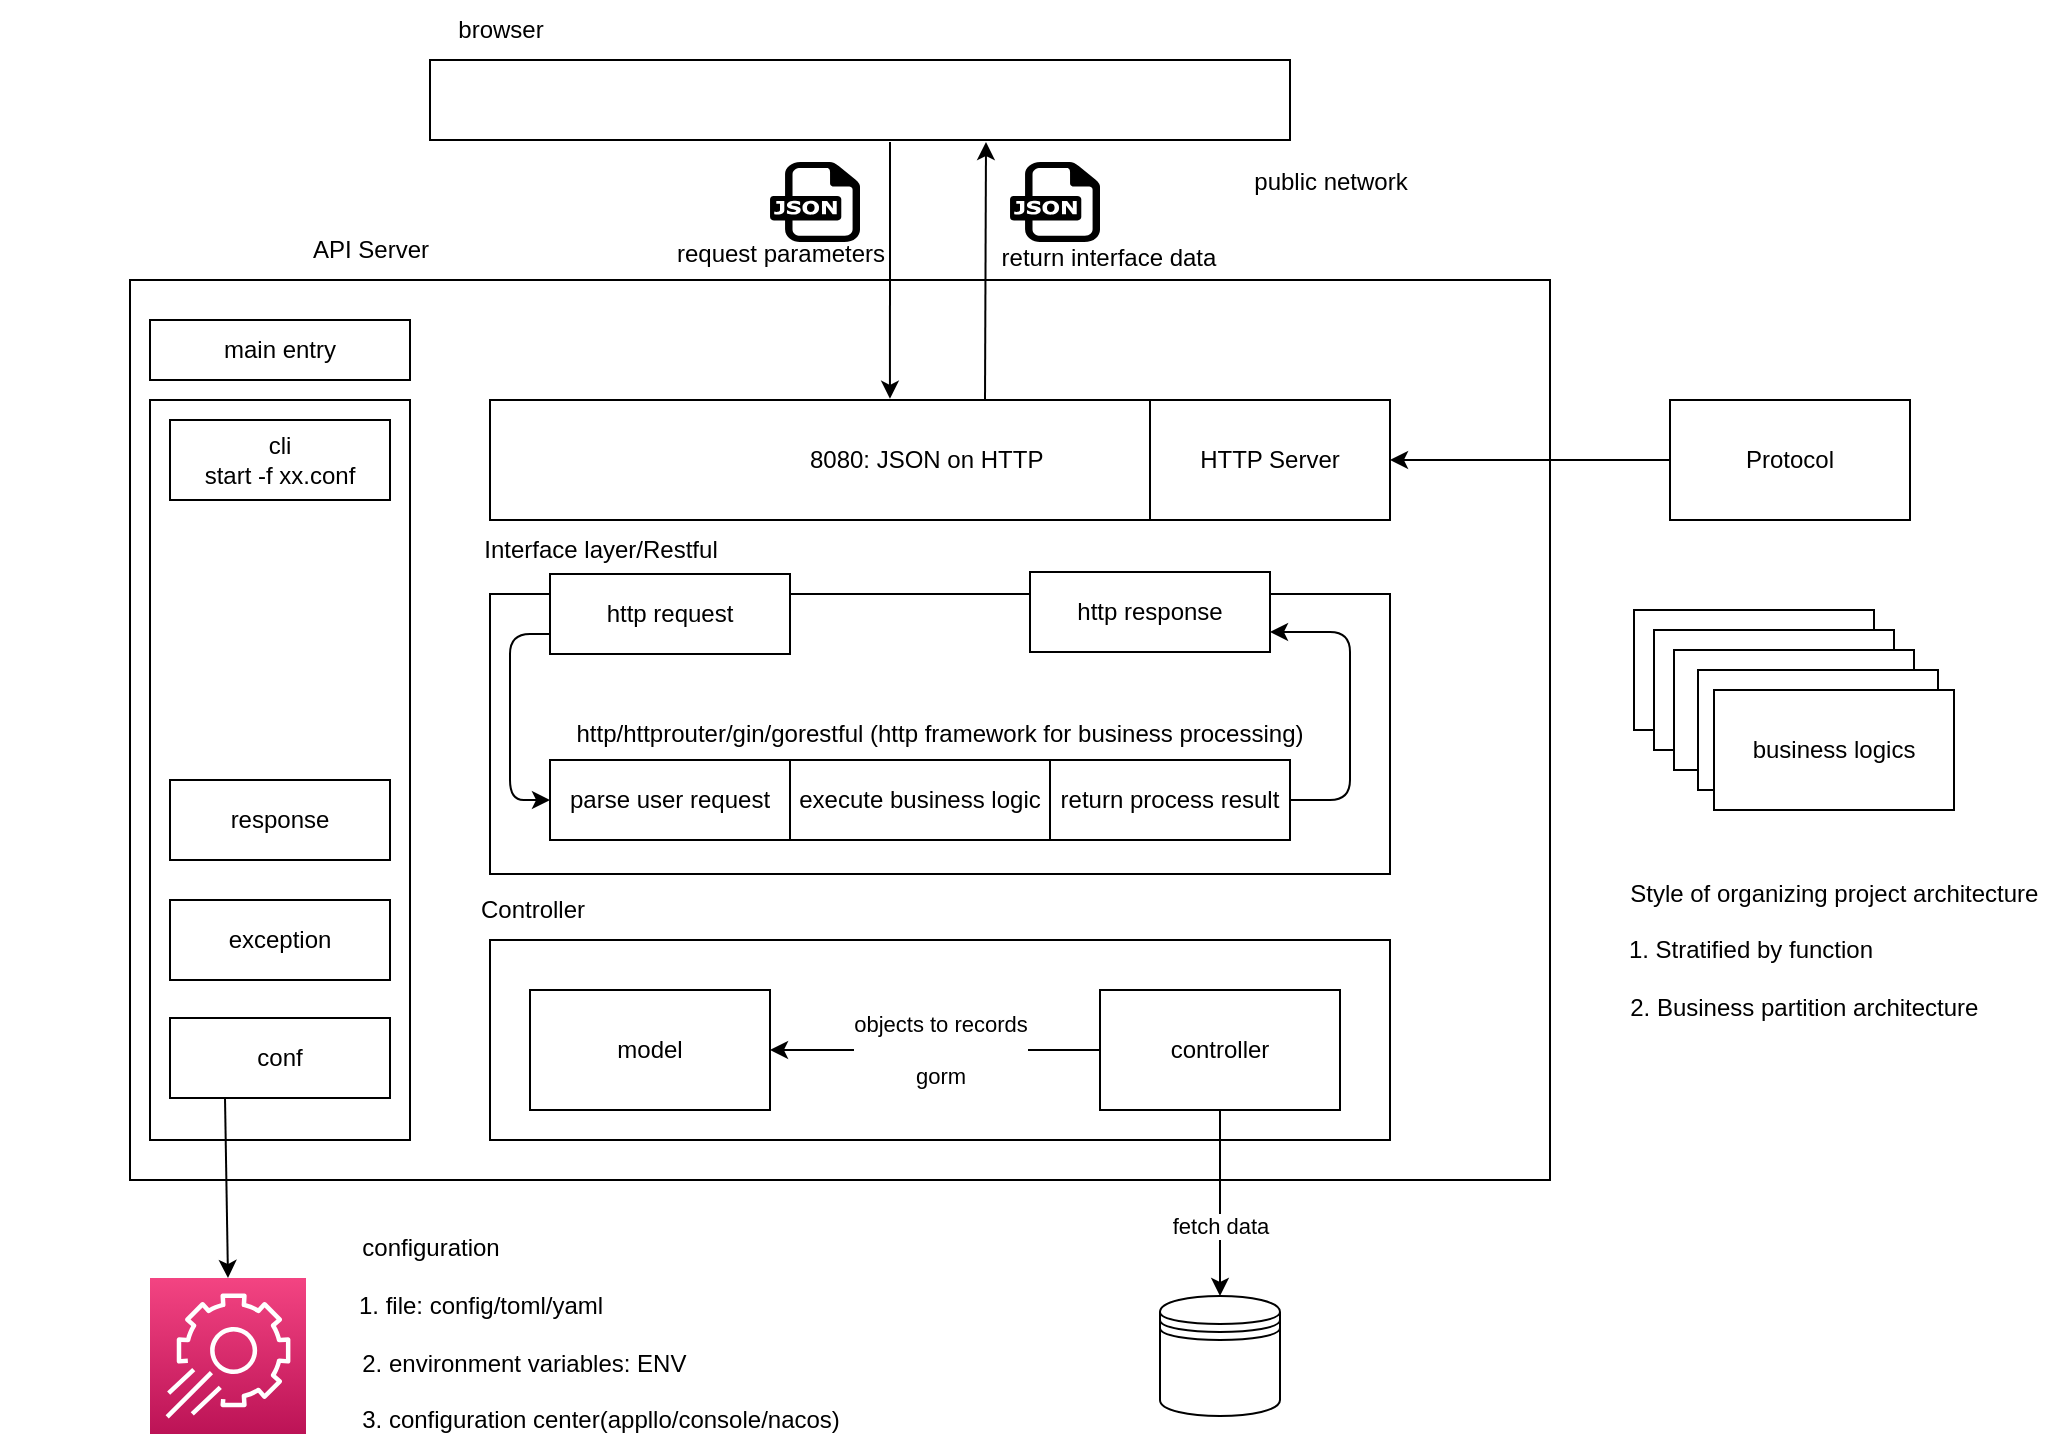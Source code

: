 <mxfile>
    <diagram id="UKt4A4ekLIV5jwVk-Fml" name="Page-1">
        <mxGraphModel dx="1913" dy="571" grid="1" gridSize="10" guides="1" tooltips="1" connect="1" arrows="1" fold="1" page="1" pageScale="1" pageWidth="1169" pageHeight="827" background="none" math="0" shadow="0">
            <root>
                <mxCell id="0"/>
                <mxCell id="1" parent="0"/>
                <mxCell id="4" value="" style="rounded=0;whiteSpace=wrap;html=1;" parent="1" vertex="1">
                    <mxGeometry x="30" y="219" width="710" height="450" as="geometry"/>
                </mxCell>
                <mxCell id="13" value="http/httprouter/gin/gorestful (http framework for business processing)" style="rounded=0;whiteSpace=wrap;html=1;" parent="1" vertex="1">
                    <mxGeometry x="210" y="376" width="450" height="140" as="geometry"/>
                </mxCell>
                <mxCell id="2" value="" style="rounded=0;whiteSpace=wrap;html=1;" parent="1" vertex="1">
                    <mxGeometry x="180" y="109" width="430" height="40" as="geometry"/>
                </mxCell>
                <mxCell id="3" value="browser" style="text;html=1;align=center;verticalAlign=middle;resizable=0;points=[];autosize=1;strokeColor=none;fillColor=none;" parent="1" vertex="1">
                    <mxGeometry x="180" y="79" width="70" height="30" as="geometry"/>
                </mxCell>
                <mxCell id="5" value="main entry" style="rounded=0;whiteSpace=wrap;html=1;" parent="1" vertex="1">
                    <mxGeometry x="40" y="239" width="130" height="30" as="geometry"/>
                </mxCell>
                <mxCell id="6" value="" style="rounded=0;whiteSpace=wrap;html=1;" parent="1" vertex="1">
                    <mxGeometry x="40" y="279" width="130" height="370" as="geometry"/>
                </mxCell>
                <mxCell id="7" value="&amp;nbsp; &amp;nbsp; &amp;nbsp; &amp;nbsp; &amp;nbsp; &amp;nbsp; &amp;nbsp; &amp;nbsp; &amp;nbsp; &amp;nbsp; &amp;nbsp; &amp;nbsp; &amp;nbsp; &amp;nbsp; &amp;nbsp; &amp;nbsp; 8080: JSON on HTTP" style="rounded=0;whiteSpace=wrap;html=1;" parent="1" vertex="1">
                    <mxGeometry x="210" y="279" width="330" height="60" as="geometry"/>
                </mxCell>
                <mxCell id="8" value="http request" style="rounded=0;whiteSpace=wrap;html=1;" parent="1" vertex="1">
                    <mxGeometry x="240" y="366" width="120" height="40" as="geometry"/>
                </mxCell>
                <mxCell id="9" value="http response" style="rounded=0;whiteSpace=wrap;html=1;" parent="1" vertex="1">
                    <mxGeometry x="480" y="365" width="120" height="40" as="geometry"/>
                </mxCell>
                <mxCell id="10" value="parse user request" style="rounded=0;whiteSpace=wrap;html=1;" parent="1" vertex="1">
                    <mxGeometry x="240" y="459" width="120" height="40" as="geometry"/>
                </mxCell>
                <mxCell id="11" value="execute business logic" style="rounded=0;whiteSpace=wrap;html=1;" parent="1" vertex="1">
                    <mxGeometry x="360" y="459" width="130" height="40" as="geometry"/>
                </mxCell>
                <mxCell id="12" value="return process result" style="rounded=0;whiteSpace=wrap;html=1;" parent="1" vertex="1">
                    <mxGeometry x="490" y="459" width="120" height="40" as="geometry"/>
                </mxCell>
                <mxCell id="14" value="" style="rounded=0;whiteSpace=wrap;html=1;" parent="1" vertex="1">
                    <mxGeometry x="210" y="549" width="450" height="100" as="geometry"/>
                </mxCell>
                <mxCell id="15" value="model" style="rounded=0;whiteSpace=wrap;html=1;" parent="1" vertex="1">
                    <mxGeometry x="230" y="574" width="120" height="60" as="geometry"/>
                </mxCell>
                <mxCell id="16" value="controller" style="rounded=0;whiteSpace=wrap;html=1;" parent="1" vertex="1">
                    <mxGeometry x="515" y="574" width="120" height="60" as="geometry"/>
                </mxCell>
                <mxCell id="17" value="" style="shape=datastore;whiteSpace=wrap;html=1;" parent="1" vertex="1">
                    <mxGeometry x="545" y="727" width="60" height="60" as="geometry"/>
                </mxCell>
                <mxCell id="20" value="cli&lt;br&gt;start -f xx.conf" style="rounded=0;whiteSpace=wrap;html=1;" parent="1" vertex="1">
                    <mxGeometry x="50" y="289" width="110" height="40" as="geometry"/>
                </mxCell>
                <mxCell id="22" value="response" style="rounded=0;whiteSpace=wrap;html=1;" parent="1" vertex="1">
                    <mxGeometry x="50" y="469" width="110" height="40" as="geometry"/>
                </mxCell>
                <mxCell id="23" value="exception" style="rounded=0;whiteSpace=wrap;html=1;" parent="1" vertex="1">
                    <mxGeometry x="50" y="529" width="110" height="40" as="geometry"/>
                </mxCell>
                <mxCell id="24" value="conf" style="rounded=0;whiteSpace=wrap;html=1;" parent="1" vertex="1">
                    <mxGeometry x="50" y="588" width="110" height="40" as="geometry"/>
                </mxCell>
                <mxCell id="25" value="HTTP Server" style="rounded=0;whiteSpace=wrap;html=1;" parent="1" vertex="1">
                    <mxGeometry x="540" y="279" width="120" height="60" as="geometry"/>
                </mxCell>
                <mxCell id="27" value="API Server" style="text;html=1;align=center;verticalAlign=middle;resizable=0;points=[];autosize=1;strokeColor=none;fillColor=none;" parent="1" vertex="1">
                    <mxGeometry x="110" y="189" width="80" height="30" as="geometry"/>
                </mxCell>
                <mxCell id="28" value="" style="endArrow=classic;html=1;entryX=1;entryY=0.75;entryDx=0;entryDy=0;exitX=1;exitY=0.5;exitDx=0;exitDy=0;" parent="1" source="12" target="9" edge="1">
                    <mxGeometry width="50" height="50" relative="1" as="geometry">
                        <mxPoint x="370" y="399" as="sourcePoint"/>
                        <mxPoint x="420" y="349" as="targetPoint"/>
                        <Array as="points">
                            <mxPoint x="640" y="479"/>
                            <mxPoint x="640" y="429"/>
                            <mxPoint x="640" y="395"/>
                        </Array>
                    </mxGeometry>
                </mxCell>
                <mxCell id="29" value="" style="endArrow=classic;html=1;exitX=0;exitY=0.75;exitDx=0;exitDy=0;entryX=0;entryY=0.5;entryDx=0;entryDy=0;" parent="1" source="8" target="10" edge="1">
                    <mxGeometry width="50" height="50" relative="1" as="geometry">
                        <mxPoint x="370" y="399" as="sourcePoint"/>
                        <mxPoint x="420" y="349" as="targetPoint"/>
                        <Array as="points">
                            <mxPoint x="220" y="396"/>
                            <mxPoint x="220" y="429"/>
                            <mxPoint x="220" y="479"/>
                        </Array>
                    </mxGeometry>
                </mxCell>
                <mxCell id="30" value="Interface layer/Restful" style="text;html=1;align=center;verticalAlign=middle;resizable=0;points=[];autosize=1;strokeColor=none;fillColor=none;" parent="1" vertex="1">
                    <mxGeometry x="195" y="339" width="140" height="30" as="geometry"/>
                </mxCell>
                <mxCell id="31" value="Controller" style="text;html=1;align=center;verticalAlign=middle;resizable=0;points=[];autosize=1;strokeColor=none;fillColor=none;" parent="1" vertex="1">
                    <mxGeometry x="191" y="519" width="80" height="30" as="geometry"/>
                </mxCell>
                <mxCell id="32" value="" style="endArrow=classic;html=1;exitX=0;exitY=0.5;exitDx=0;exitDy=0;" parent="1" source="16" target="15" edge="1">
                    <mxGeometry width="50" height="50" relative="1" as="geometry">
                        <mxPoint x="370" y="499" as="sourcePoint"/>
                        <mxPoint x="420" y="449" as="targetPoint"/>
                    </mxGeometry>
                </mxCell>
                <mxCell id="34" value="objects to records&lt;br&gt;&lt;br&gt;gorm" style="edgeLabel;html=1;align=center;verticalAlign=middle;resizable=0;points=[];" parent="32" vertex="1" connectable="0">
                    <mxGeometry x="0.282" relative="1" as="geometry">
                        <mxPoint x="26" as="offset"/>
                    </mxGeometry>
                </mxCell>
                <mxCell id="35" value="public network" style="text;html=1;align=center;verticalAlign=middle;resizable=0;points=[];autosize=1;strokeColor=none;fillColor=none;" parent="1" vertex="1">
                    <mxGeometry x="580" y="155" width="100" height="30" as="geometry"/>
                </mxCell>
                <mxCell id="36" value="" style="sketch=0;points=[[0,0,0],[0.25,0,0],[0.5,0,0],[0.75,0,0],[1,0,0],[0,1,0],[0.25,1,0],[0.5,1,0],[0.75,1,0],[1,1,0],[0,0.25,0],[0,0.5,0],[0,0.75,0],[1,0.25,0],[1,0.5,0],[1,0.75,0]];points=[[0,0,0],[0.25,0,0],[0.5,0,0],[0.75,0,0],[1,0,0],[0,1,0],[0.25,1,0],[0.5,1,0],[0.75,1,0],[1,1,0],[0,0.25,0],[0,0.5,0],[0,0.75,0],[1,0.25,0],[1,0.5,0],[1,0.75,0]];outlineConnect=0;fontColor=#232F3E;gradientColor=#F34482;gradientDirection=north;fillColor=#BC1356;strokeColor=#ffffff;dashed=0;verticalLabelPosition=bottom;verticalAlign=top;align=center;html=1;fontSize=12;fontStyle=0;aspect=fixed;shape=mxgraph.aws4.resourceIcon;resIcon=mxgraph.aws4.app_config;" parent="1" vertex="1">
                    <mxGeometry x="40" y="718" width="78" height="78" as="geometry"/>
                </mxCell>
                <mxCell id="37" value="" style="dashed=0;outlineConnect=0;html=1;align=center;labelPosition=center;verticalLabelPosition=bottom;verticalAlign=top;shape=mxgraph.weblogos.json" parent="1" vertex="1">
                    <mxGeometry x="350" y="160" width="45" height="40" as="geometry"/>
                </mxCell>
                <mxCell id="38" value="" style="dashed=0;outlineConnect=0;html=1;align=center;labelPosition=center;verticalLabelPosition=bottom;verticalAlign=top;shape=mxgraph.weblogos.json" parent="1" vertex="1">
                    <mxGeometry x="470" y="160" width="45" height="40" as="geometry"/>
                </mxCell>
                <mxCell id="39" value="" style="endArrow=classic;html=1;exitX=0.75;exitY=0;exitDx=0;exitDy=0;" parent="1" source="7" edge="1">
                    <mxGeometry width="50" height="50" relative="1" as="geometry">
                        <mxPoint x="370" y="290" as="sourcePoint"/>
                        <mxPoint x="458" y="150" as="targetPoint"/>
                    </mxGeometry>
                </mxCell>
                <mxCell id="40" value="" style="endArrow=classic;html=1;entryX=0.606;entryY=-0.01;entryDx=0;entryDy=0;entryPerimeter=0;" parent="1" target="7" edge="1">
                    <mxGeometry width="50" height="50" relative="1" as="geometry">
                        <mxPoint x="410" y="150" as="sourcePoint"/>
                        <mxPoint x="420" y="240" as="targetPoint"/>
                    </mxGeometry>
                </mxCell>
                <mxCell id="42" value="request parameters" style="text;html=1;align=center;verticalAlign=middle;resizable=0;points=[];autosize=1;strokeColor=none;fillColor=none;" parent="1" vertex="1">
                    <mxGeometry x="290" y="191" width="130" height="30" as="geometry"/>
                </mxCell>
                <mxCell id="43" value="return interface data" style="text;html=1;align=center;verticalAlign=middle;resizable=0;points=[];autosize=1;strokeColor=none;fillColor=none;" parent="1" vertex="1">
                    <mxGeometry x="454" y="193" width="130" height="30" as="geometry"/>
                </mxCell>
                <mxCell id="44" value="" style="endArrow=classic;html=1;entryX=0.5;entryY=0;entryDx=0;entryDy=0;exitX=0.5;exitY=1;exitDx=0;exitDy=0;" parent="1" source="16" target="17" edge="1">
                    <mxGeometry width="50" height="50" relative="1" as="geometry">
                        <mxPoint x="370" y="590" as="sourcePoint"/>
                        <mxPoint x="420" y="540" as="targetPoint"/>
                    </mxGeometry>
                </mxCell>
                <mxCell id="45" value="fetch data" style="edgeLabel;html=1;align=center;verticalAlign=middle;resizable=0;points=[];" parent="44" vertex="1" connectable="0">
                    <mxGeometry x="0.243" relative="1" as="geometry">
                        <mxPoint as="offset"/>
                    </mxGeometry>
                </mxCell>
                <mxCell id="47" value="" style="endArrow=classic;html=1;exitX=0.25;exitY=1;exitDx=0;exitDy=0;entryX=0.5;entryY=0;entryDx=0;entryDy=0;entryPerimeter=0;" parent="1" source="24" target="36" edge="1">
                    <mxGeometry width="50" height="50" relative="1" as="geometry">
                        <mxPoint x="370" y="590" as="sourcePoint"/>
                        <mxPoint x="420" y="540" as="targetPoint"/>
                    </mxGeometry>
                </mxCell>
                <mxCell id="48" value="configuration&lt;br&gt;&lt;br&gt;&amp;nbsp; &amp;nbsp; &amp;nbsp; &amp;nbsp; &amp;nbsp; &amp;nbsp; &amp;nbsp; &amp;nbsp;1. file: config/toml/yaml&lt;br&gt;&lt;br&gt;&amp;nbsp; &amp;nbsp; &amp;nbsp; &amp;nbsp; &amp;nbsp; &amp;nbsp; &amp;nbsp; &amp;nbsp; &amp;nbsp; &amp;nbsp; &amp;nbsp; &amp;nbsp; &amp;nbsp; &amp;nbsp; 2. environment variables: ENV&lt;br&gt;&lt;br&gt;&amp;nbsp; &amp;nbsp; &amp;nbsp; &amp;nbsp; &amp;nbsp; &amp;nbsp; &amp;nbsp; &amp;nbsp; &amp;nbsp; &amp;nbsp; &amp;nbsp; &amp;nbsp; &amp;nbsp; &amp;nbsp; &amp;nbsp; &amp;nbsp; &amp;nbsp; &amp;nbsp; &amp;nbsp; &amp;nbsp; &amp;nbsp; &amp;nbsp; &amp;nbsp; &amp;nbsp; &amp;nbsp; &amp;nbsp;3. configuration center(appllo/console/nacos)" style="text;html=1;align=center;verticalAlign=middle;resizable=0;points=[];autosize=1;strokeColor=none;fillColor=none;" parent="1" vertex="1">
                    <mxGeometry x="-35" y="691" width="430" height="110" as="geometry"/>
                </mxCell>
                <mxCell id="49" value="Protocol" style="rounded=0;whiteSpace=wrap;html=1;" parent="1" vertex="1">
                    <mxGeometry x="800" y="279" width="120" height="60" as="geometry"/>
                </mxCell>
                <mxCell id="50" value="" style="endArrow=classic;html=1;exitX=0;exitY=0.5;exitDx=0;exitDy=0;entryX=1;entryY=0.5;entryDx=0;entryDy=0;" parent="1" source="49" target="25" edge="1">
                    <mxGeometry width="50" height="50" relative="1" as="geometry">
                        <mxPoint x="740" y="350" as="sourcePoint"/>
                        <mxPoint x="790" y="300" as="targetPoint"/>
                    </mxGeometry>
                </mxCell>
                <mxCell id="51" value="" style="rounded=0;whiteSpace=wrap;html=1;" parent="1" vertex="1">
                    <mxGeometry x="782" y="384" width="120" height="60" as="geometry"/>
                </mxCell>
                <mxCell id="52" value="" style="rounded=0;whiteSpace=wrap;html=1;" parent="1" vertex="1">
                    <mxGeometry x="792" y="394" width="120" height="60" as="geometry"/>
                </mxCell>
                <mxCell id="53" value="" style="rounded=0;whiteSpace=wrap;html=1;" parent="1" vertex="1">
                    <mxGeometry x="802" y="404" width="120" height="60" as="geometry"/>
                </mxCell>
                <mxCell id="54" value="" style="rounded=0;whiteSpace=wrap;html=1;" parent="1" vertex="1">
                    <mxGeometry x="814" y="414" width="120" height="60" as="geometry"/>
                </mxCell>
                <mxCell id="55" value="business logics" style="rounded=0;whiteSpace=wrap;html=1;" parent="1" vertex="1">
                    <mxGeometry x="822" y="424" width="120" height="60" as="geometry"/>
                </mxCell>
                <mxCell id="56" value="&amp;nbsp; &amp;nbsp; &amp;nbsp; &amp;nbsp; &amp;nbsp; &amp;nbsp; &amp;nbsp; &amp;nbsp; &amp;nbsp; &amp;nbsp; &amp;nbsp; &amp;nbsp; &amp;nbsp;Style of organizing project architecture&lt;br&gt;&lt;br&gt;1. Stratified by function&lt;br&gt;&lt;br&gt;&amp;nbsp; &amp;nbsp; &amp;nbsp; &amp;nbsp; &amp;nbsp; &amp;nbsp; &amp;nbsp; &amp;nbsp; 2. Business partition architecture" style="text;html=1;align=center;verticalAlign=middle;resizable=0;points=[];autosize=1;strokeColor=none;fillColor=none;" parent="1" vertex="1">
                    <mxGeometry x="685" y="509" width="310" height="90" as="geometry"/>
                </mxCell>
            </root>
        </mxGraphModel>
    </diagram>
</mxfile>